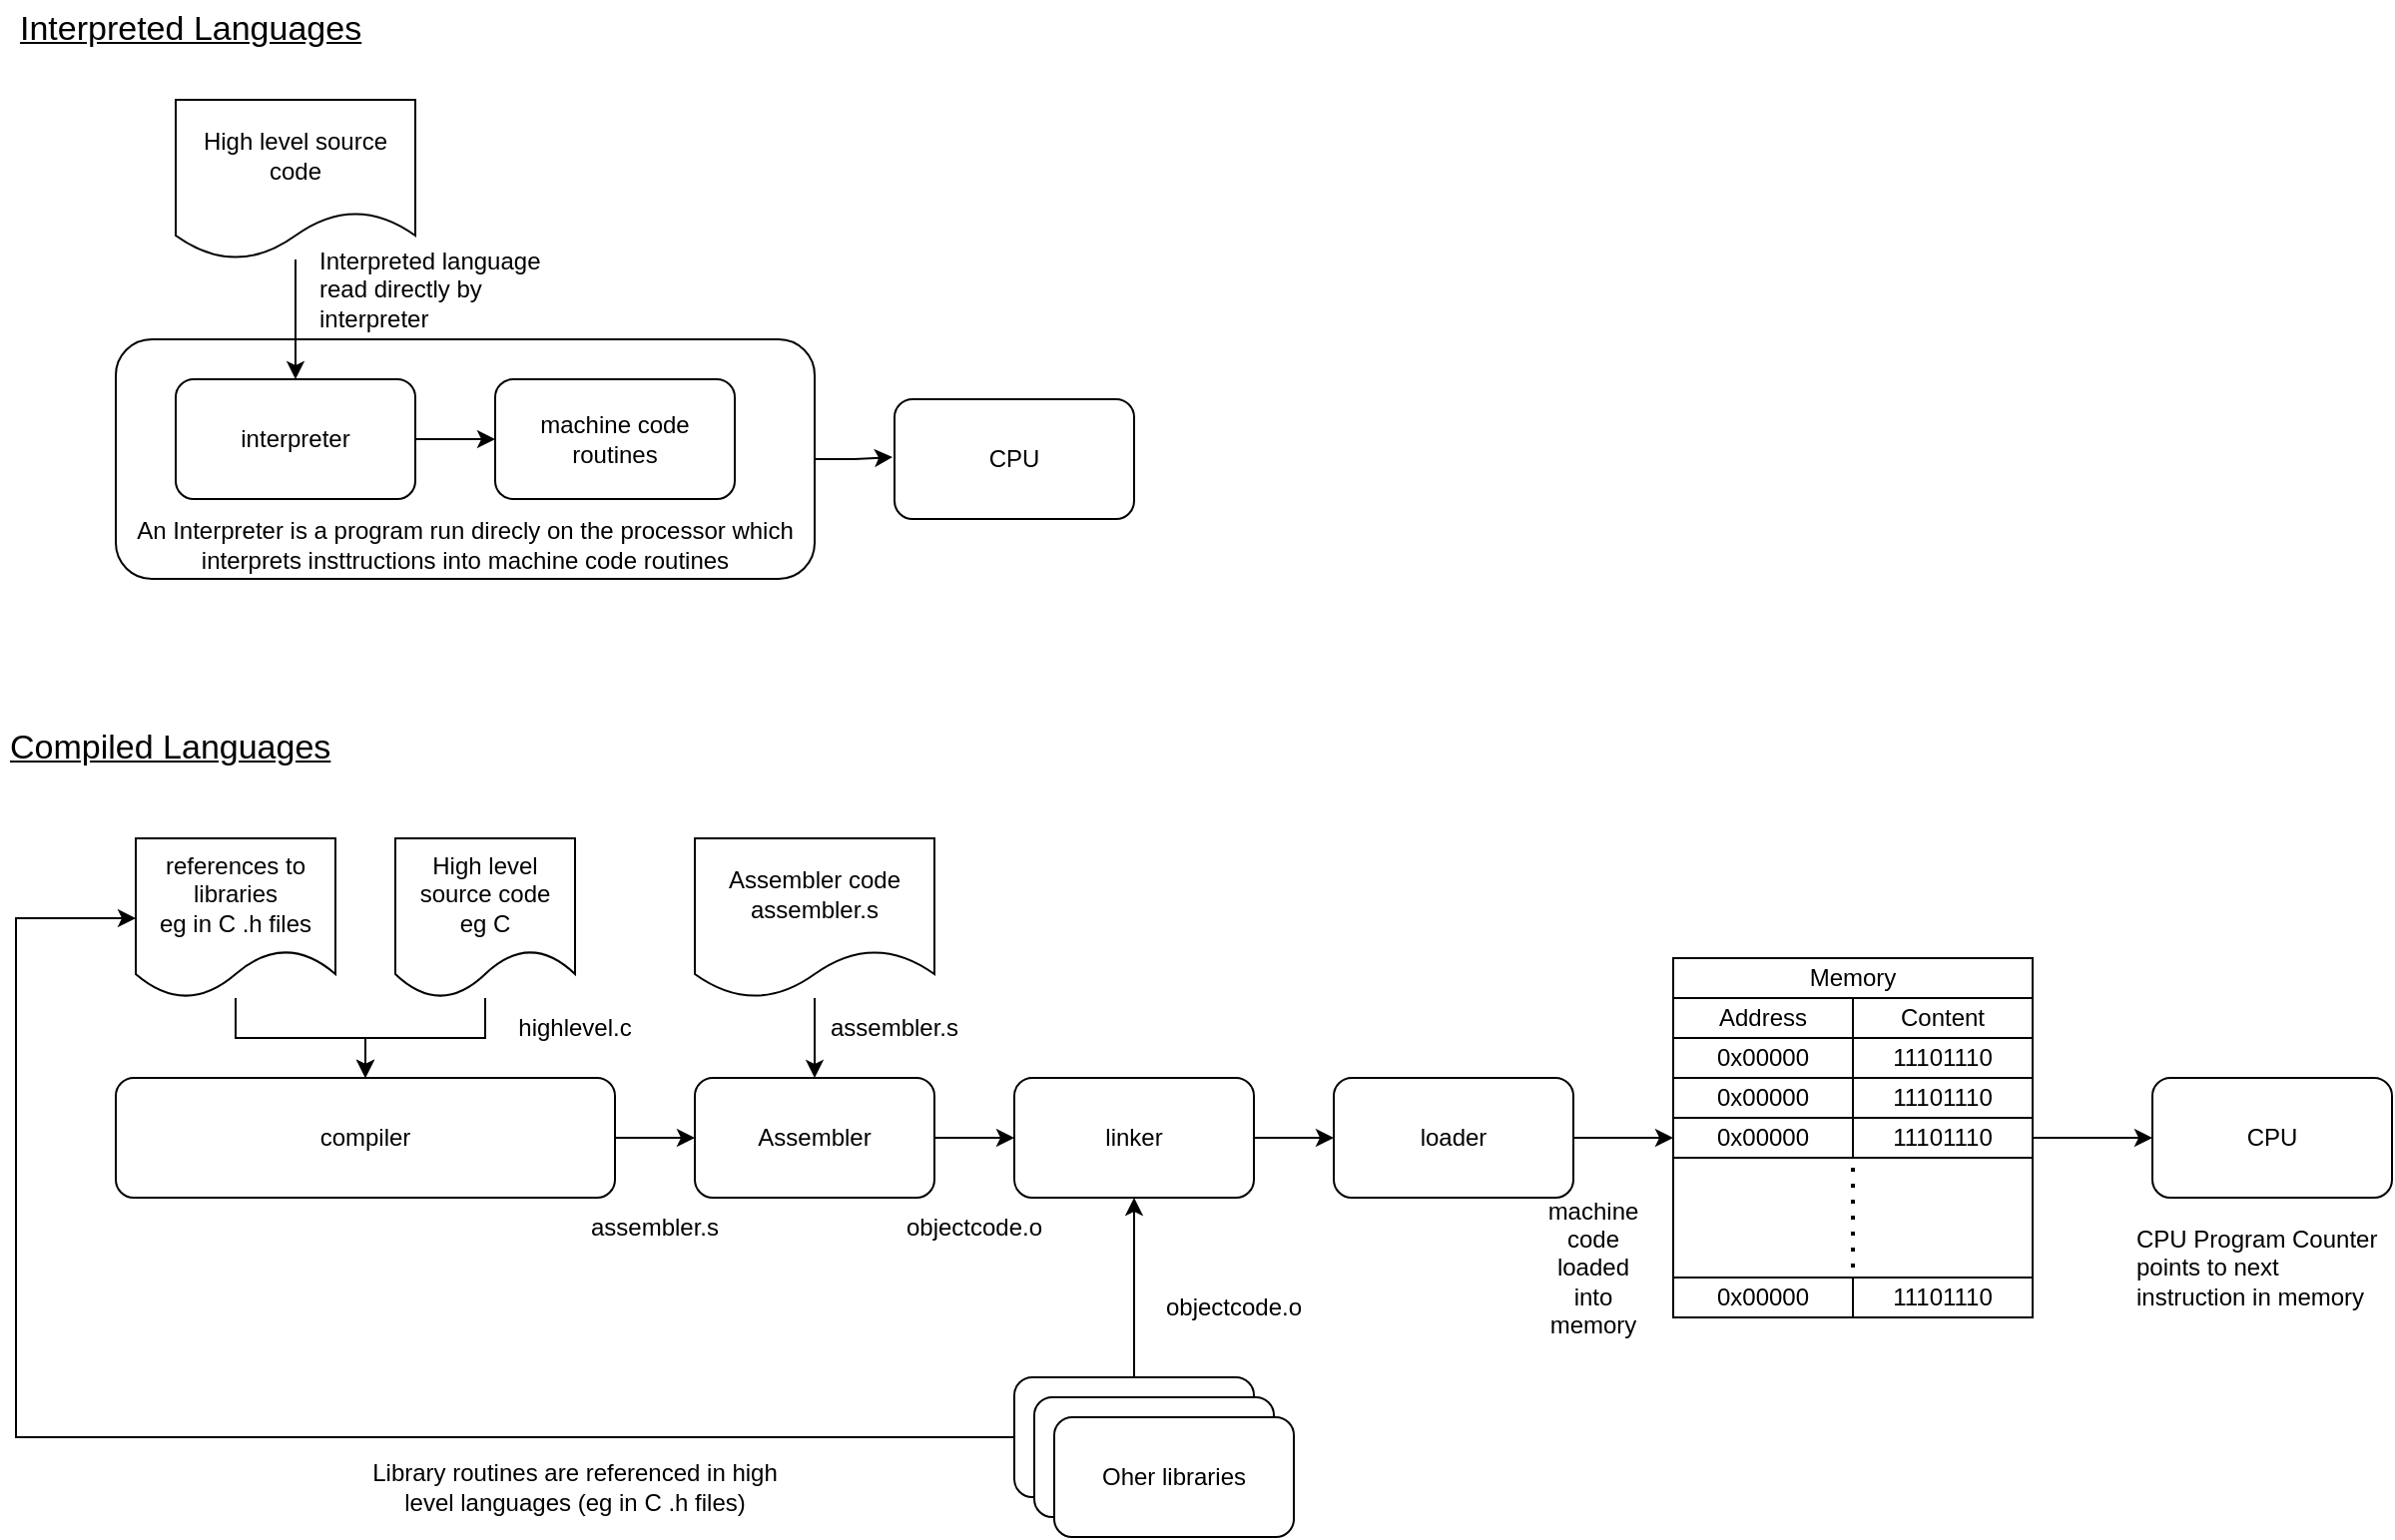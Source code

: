 <mxfile version="24.7.17">
  <diagram name="Page-1" id="Gz3qFFqfpmunqIox2EXV">
    <mxGraphModel dx="910" dy="735" grid="1" gridSize="10" guides="1" tooltips="1" connect="1" arrows="1" fold="1" page="1" pageScale="1" pageWidth="2339" pageHeight="3300" math="0" shadow="0">
      <root>
        <mxCell id="0" />
        <mxCell id="1" parent="0" />
        <mxCell id="F50WeJgsWKhoGxi0qYS9-48" style="edgeStyle=orthogonalEdgeStyle;rounded=0;orthogonalLoop=1;jettySize=auto;html=1;" parent="1" source="F50WeJgsWKhoGxi0qYS9-1" target="F50WeJgsWKhoGxi0qYS9-2" edge="1">
          <mxGeometry relative="1" as="geometry" />
        </mxCell>
        <mxCell id="F50WeJgsWKhoGxi0qYS9-1" value="High level source code" style="shape=document;whiteSpace=wrap;html=1;boundedLbl=1;" parent="1" vertex="1">
          <mxGeometry x="160" y="180" width="120" height="80" as="geometry" />
        </mxCell>
        <mxCell id="F50WeJgsWKhoGxi0qYS9-47" style="edgeStyle=orthogonalEdgeStyle;rounded=0;orthogonalLoop=1;jettySize=auto;html=1;entryX=0;entryY=0.5;entryDx=0;entryDy=0;" parent="1" source="F50WeJgsWKhoGxi0qYS9-2" target="F50WeJgsWKhoGxi0qYS9-3" edge="1">
          <mxGeometry relative="1" as="geometry" />
        </mxCell>
        <mxCell id="F50WeJgsWKhoGxi0qYS9-2" value="interpreter" style="rounded=1;whiteSpace=wrap;html=1;" parent="1" vertex="1">
          <mxGeometry x="160" y="320" width="120" height="60" as="geometry" />
        </mxCell>
        <mxCell id="F50WeJgsWKhoGxi0qYS9-3" value="machine code routines" style="rounded=1;whiteSpace=wrap;html=1;" parent="1" vertex="1">
          <mxGeometry x="320" y="320" width="120" height="60" as="geometry" />
        </mxCell>
        <mxCell id="F50WeJgsWKhoGxi0qYS9-59" value="" style="edgeStyle=orthogonalEdgeStyle;rounded=0;orthogonalLoop=1;jettySize=auto;html=1;" parent="1" source="F50WeJgsWKhoGxi0qYS9-5" target="F50WeJgsWKhoGxi0qYS9-6" edge="1">
          <mxGeometry relative="1" as="geometry" />
        </mxCell>
        <mxCell id="F50WeJgsWKhoGxi0qYS9-5" value="High level source code&lt;div&gt;eg C&lt;/div&gt;" style="shape=document;whiteSpace=wrap;html=1;boundedLbl=1;" parent="1" vertex="1">
          <mxGeometry x="270" y="550" width="90" height="80" as="geometry" />
        </mxCell>
        <mxCell id="F50WeJgsWKhoGxi0qYS9-30" style="edgeStyle=orthogonalEdgeStyle;rounded=0;orthogonalLoop=1;jettySize=auto;html=1;entryX=0;entryY=0.5;entryDx=0;entryDy=0;" parent="1" source="F50WeJgsWKhoGxi0qYS9-6" target="F50WeJgsWKhoGxi0qYS9-7" edge="1">
          <mxGeometry relative="1" as="geometry" />
        </mxCell>
        <mxCell id="F50WeJgsWKhoGxi0qYS9-6" value="compiler" style="rounded=1;whiteSpace=wrap;html=1;" parent="1" vertex="1">
          <mxGeometry x="130" y="670" width="250" height="60" as="geometry" />
        </mxCell>
        <mxCell id="F50WeJgsWKhoGxi0qYS9-31" style="edgeStyle=orthogonalEdgeStyle;rounded=0;orthogonalLoop=1;jettySize=auto;html=1;exitX=1;exitY=0.5;exitDx=0;exitDy=0;entryX=0;entryY=0.5;entryDx=0;entryDy=0;" parent="1" source="F50WeJgsWKhoGxi0qYS9-7" target="F50WeJgsWKhoGxi0qYS9-8" edge="1">
          <mxGeometry relative="1" as="geometry" />
        </mxCell>
        <mxCell id="F50WeJgsWKhoGxi0qYS9-7" value="Assembler" style="rounded=1;whiteSpace=wrap;html=1;" parent="1" vertex="1">
          <mxGeometry x="420" y="670" width="120" height="60" as="geometry" />
        </mxCell>
        <mxCell id="F50WeJgsWKhoGxi0qYS9-32" style="edgeStyle=orthogonalEdgeStyle;rounded=0;orthogonalLoop=1;jettySize=auto;html=1;exitX=1;exitY=0.5;exitDx=0;exitDy=0;entryX=0;entryY=0.5;entryDx=0;entryDy=0;" parent="1" source="F50WeJgsWKhoGxi0qYS9-8" target="F50WeJgsWKhoGxi0qYS9-9" edge="1">
          <mxGeometry relative="1" as="geometry" />
        </mxCell>
        <mxCell id="F50WeJgsWKhoGxi0qYS9-8" value="linker" style="rounded=1;whiteSpace=wrap;html=1;" parent="1" vertex="1">
          <mxGeometry x="580" y="670" width="120" height="60" as="geometry" />
        </mxCell>
        <mxCell id="F50WeJgsWKhoGxi0qYS9-33" style="edgeStyle=orthogonalEdgeStyle;rounded=0;orthogonalLoop=1;jettySize=auto;html=1;exitX=1;exitY=0.5;exitDx=0;exitDy=0;entryX=0;entryY=0.5;entryDx=0;entryDy=0;" parent="1" source="F50WeJgsWKhoGxi0qYS9-9" target="F50WeJgsWKhoGxi0qYS9-16" edge="1">
          <mxGeometry relative="1" as="geometry" />
        </mxCell>
        <mxCell id="F50WeJgsWKhoGxi0qYS9-9" value="loader" style="rounded=1;whiteSpace=wrap;html=1;" parent="1" vertex="1">
          <mxGeometry x="740" y="670" width="120" height="60" as="geometry" />
        </mxCell>
        <mxCell id="F50WeJgsWKhoGxi0qYS9-10" value="CPU" style="rounded=1;whiteSpace=wrap;html=1;" parent="1" vertex="1">
          <mxGeometry x="1150" y="670" width="120" height="60" as="geometry" />
        </mxCell>
        <mxCell id="F50WeJgsWKhoGxi0qYS9-28" value="" style="group" parent="1" vertex="1" connectable="0">
          <mxGeometry x="910" y="610" width="180" height="180" as="geometry" />
        </mxCell>
        <mxCell id="F50WeJgsWKhoGxi0qYS9-19" value="" style="rounded=0;whiteSpace=wrap;html=1;container=0;" parent="F50WeJgsWKhoGxi0qYS9-28" vertex="1">
          <mxGeometry width="180" height="180" as="geometry" />
        </mxCell>
        <mxCell id="F50WeJgsWKhoGxi0qYS9-11" value="11101110" style="rounded=0;whiteSpace=wrap;html=1;container=0;" parent="F50WeJgsWKhoGxi0qYS9-28" vertex="1">
          <mxGeometry x="90" y="40" width="90" height="20" as="geometry" />
        </mxCell>
        <mxCell id="F50WeJgsWKhoGxi0qYS9-12" value="0x00000" style="rounded=0;whiteSpace=wrap;html=1;container=0;" parent="F50WeJgsWKhoGxi0qYS9-28" vertex="1">
          <mxGeometry y="40" width="90" height="20" as="geometry" />
        </mxCell>
        <mxCell id="F50WeJgsWKhoGxi0qYS9-13" value="11101110" style="rounded=0;whiteSpace=wrap;html=1;container=0;" parent="F50WeJgsWKhoGxi0qYS9-28" vertex="1">
          <mxGeometry x="90" y="60" width="90" height="20" as="geometry" />
        </mxCell>
        <mxCell id="F50WeJgsWKhoGxi0qYS9-14" value="0x00000" style="rounded=0;whiteSpace=wrap;html=1;container=0;" parent="F50WeJgsWKhoGxi0qYS9-28" vertex="1">
          <mxGeometry y="60" width="90" height="20" as="geometry" />
        </mxCell>
        <mxCell id="F50WeJgsWKhoGxi0qYS9-15" value="11101110" style="rounded=0;whiteSpace=wrap;html=1;container=0;" parent="F50WeJgsWKhoGxi0qYS9-28" vertex="1">
          <mxGeometry x="90" y="80" width="90" height="20" as="geometry" />
        </mxCell>
        <mxCell id="F50WeJgsWKhoGxi0qYS9-16" value="0x00000" style="rounded=0;whiteSpace=wrap;html=1;container=0;" parent="F50WeJgsWKhoGxi0qYS9-28" vertex="1">
          <mxGeometry y="80" width="90" height="20" as="geometry" />
        </mxCell>
        <mxCell id="F50WeJgsWKhoGxi0qYS9-17" value="11101110" style="rounded=0;whiteSpace=wrap;html=1;container=0;" parent="F50WeJgsWKhoGxi0qYS9-28" vertex="1">
          <mxGeometry x="90" y="160" width="90" height="20" as="geometry" />
        </mxCell>
        <mxCell id="F50WeJgsWKhoGxi0qYS9-18" value="0x00000" style="rounded=0;whiteSpace=wrap;html=1;container=0;" parent="F50WeJgsWKhoGxi0qYS9-28" vertex="1">
          <mxGeometry y="160" width="90" height="20" as="geometry" />
        </mxCell>
        <mxCell id="F50WeJgsWKhoGxi0qYS9-21" value="" style="endArrow=none;dashed=1;html=1;dashPattern=1 3;strokeWidth=2;rounded=0;" parent="F50WeJgsWKhoGxi0qYS9-28" edge="1">
          <mxGeometry width="50" height="50" relative="1" as="geometry">
            <mxPoint x="90" y="105" as="sourcePoint" />
            <mxPoint x="90" y="155" as="targetPoint" />
          </mxGeometry>
        </mxCell>
        <mxCell id="F50WeJgsWKhoGxi0qYS9-23" value="Content" style="rounded=0;whiteSpace=wrap;html=1;container=0;" parent="F50WeJgsWKhoGxi0qYS9-28" vertex="1">
          <mxGeometry x="90" y="20" width="90" height="20" as="geometry" />
        </mxCell>
        <mxCell id="F50WeJgsWKhoGxi0qYS9-24" value="Address" style="rounded=0;whiteSpace=wrap;html=1;container=0;" parent="F50WeJgsWKhoGxi0qYS9-28" vertex="1">
          <mxGeometry y="20" width="90" height="20" as="geometry" />
        </mxCell>
        <mxCell id="F50WeJgsWKhoGxi0qYS9-27" value="Memory" style="rounded=0;whiteSpace=wrap;html=1;container=0;" parent="F50WeJgsWKhoGxi0qYS9-28" vertex="1">
          <mxGeometry width="180" height="20" as="geometry" />
        </mxCell>
        <mxCell id="F50WeJgsWKhoGxi0qYS9-34" style="edgeStyle=orthogonalEdgeStyle;rounded=0;orthogonalLoop=1;jettySize=auto;html=1;entryX=0;entryY=0.5;entryDx=0;entryDy=0;" parent="1" source="F50WeJgsWKhoGxi0qYS9-15" target="F50WeJgsWKhoGxi0qYS9-10" edge="1">
          <mxGeometry relative="1" as="geometry" />
        </mxCell>
        <mxCell id="F50WeJgsWKhoGxi0qYS9-38" style="edgeStyle=orthogonalEdgeStyle;rounded=0;orthogonalLoop=1;jettySize=auto;html=1;entryX=0.5;entryY=0;entryDx=0;entryDy=0;" parent="1" source="F50WeJgsWKhoGxi0qYS9-35" target="F50WeJgsWKhoGxi0qYS9-7" edge="1">
          <mxGeometry relative="1" as="geometry" />
        </mxCell>
        <mxCell id="F50WeJgsWKhoGxi0qYS9-35" value="Assembler code&lt;div&gt;assembler.s&lt;/div&gt;" style="shape=document;whiteSpace=wrap;html=1;boundedLbl=1;" parent="1" vertex="1">
          <mxGeometry x="420" y="550" width="120" height="80" as="geometry" />
        </mxCell>
        <mxCell id="F50WeJgsWKhoGxi0qYS9-37" style="edgeStyle=orthogonalEdgeStyle;rounded=0;orthogonalLoop=1;jettySize=auto;html=1;entryX=0.5;entryY=1;entryDx=0;entryDy=0;" parent="1" source="F50WeJgsWKhoGxi0qYS9-36" target="F50WeJgsWKhoGxi0qYS9-8" edge="1">
          <mxGeometry relative="1" as="geometry" />
        </mxCell>
        <mxCell id="F50WeJgsWKhoGxi0qYS9-60" style="edgeStyle=orthogonalEdgeStyle;rounded=0;orthogonalLoop=1;jettySize=auto;html=1;entryX=0;entryY=0.5;entryDx=0;entryDy=0;" parent="1" source="F50WeJgsWKhoGxi0qYS9-36" target="F50WeJgsWKhoGxi0qYS9-56" edge="1">
          <mxGeometry relative="1" as="geometry">
            <Array as="points">
              <mxPoint x="80" y="850" />
              <mxPoint x="80" y="590" />
            </Array>
          </mxGeometry>
        </mxCell>
        <mxCell id="F50WeJgsWKhoGxi0qYS9-36" value="Oher libraries" style="rounded=1;whiteSpace=wrap;html=1;" parent="1" vertex="1">
          <mxGeometry x="580" y="820" width="120" height="60" as="geometry" />
        </mxCell>
        <mxCell id="F50WeJgsWKhoGxi0qYS9-39" value="objectcode.o" style="text;html=1;align=center;verticalAlign=middle;whiteSpace=wrap;rounded=0;" parent="1" vertex="1">
          <mxGeometry x="530" y="730" width="60" height="30" as="geometry" />
        </mxCell>
        <mxCell id="F50WeJgsWKhoGxi0qYS9-42" value="machine code loaded into memory" style="text;html=1;align=center;verticalAlign=middle;whiteSpace=wrap;rounded=0;" parent="1" vertex="1">
          <mxGeometry x="840" y="750" width="60" height="30" as="geometry" />
        </mxCell>
        <mxCell id="F50WeJgsWKhoGxi0qYS9-43" value="highlevel.c" style="text;html=1;align=center;verticalAlign=middle;whiteSpace=wrap;rounded=0;" parent="1" vertex="1">
          <mxGeometry x="330" y="630" width="60" height="30" as="geometry" />
        </mxCell>
        <mxCell id="F50WeJgsWKhoGxi0qYS9-44" value="assembler.s" style="text;html=1;align=center;verticalAlign=middle;whiteSpace=wrap;rounded=0;" parent="1" vertex="1">
          <mxGeometry x="490" y="630" width="60" height="30" as="geometry" />
        </mxCell>
        <mxCell id="F50WeJgsWKhoGxi0qYS9-45" value="assembler.s" style="text;html=1;align=center;verticalAlign=middle;whiteSpace=wrap;rounded=0;" parent="1" vertex="1">
          <mxGeometry x="370" y="730" width="60" height="30" as="geometry" />
        </mxCell>
        <mxCell id="F50WeJgsWKhoGxi0qYS9-46" value="CPU Program Counter points to next instruction in memory" style="text;html=1;align=left;verticalAlign=middle;whiteSpace=wrap;rounded=0;" parent="1" vertex="1">
          <mxGeometry x="1140" y="750" width="130" height="30" as="geometry" />
        </mxCell>
        <mxCell id="F50WeJgsWKhoGxi0qYS9-49" value="Interpreted language read directly by interpreter" style="text;html=1;align=left;verticalAlign=middle;whiteSpace=wrap;rounded=0;" parent="1" vertex="1">
          <mxGeometry x="230" y="260" width="130" height="30" as="geometry" />
        </mxCell>
        <mxCell id="F50WeJgsWKhoGxi0qYS9-50" value="An Interpreter is a program run direcly on the processor which interprets insttructions into machine code routines" style="rounded=1;whiteSpace=wrap;html=1;align=center;verticalAlign=bottom;fillColor=none;" parent="1" vertex="1">
          <mxGeometry x="130" y="300" width="350" height="120" as="geometry" />
        </mxCell>
        <mxCell id="F50WeJgsWKhoGxi0qYS9-51" style="edgeStyle=orthogonalEdgeStyle;rounded=0;orthogonalLoop=1;jettySize=auto;html=1;entryX=-0.008;entryY=0.65;entryDx=0;entryDy=0;entryPerimeter=0;" parent="1" source="F50WeJgsWKhoGxi0qYS9-50" edge="1">
          <mxGeometry relative="1" as="geometry">
            <mxPoint x="519.04" y="359" as="targetPoint" />
          </mxGeometry>
        </mxCell>
        <mxCell id="F50WeJgsWKhoGxi0qYS9-52" value="objectcode.o" style="text;html=1;align=center;verticalAlign=middle;whiteSpace=wrap;rounded=0;" parent="1" vertex="1">
          <mxGeometry x="660" y="770" width="60" height="30" as="geometry" />
        </mxCell>
        <mxCell id="F50WeJgsWKhoGxi0qYS9-53" value="Oher libraries" style="rounded=1;whiteSpace=wrap;html=1;" parent="1" vertex="1">
          <mxGeometry x="590" y="830" width="120" height="60" as="geometry" />
        </mxCell>
        <mxCell id="F50WeJgsWKhoGxi0qYS9-54" value="Oher libraries" style="rounded=1;whiteSpace=wrap;html=1;" parent="1" vertex="1">
          <mxGeometry x="600" y="840" width="120" height="60" as="geometry" />
        </mxCell>
        <mxCell id="F50WeJgsWKhoGxi0qYS9-58" value="" style="edgeStyle=orthogonalEdgeStyle;rounded=0;orthogonalLoop=1;jettySize=auto;html=1;" parent="1" source="F50WeJgsWKhoGxi0qYS9-56" target="F50WeJgsWKhoGxi0qYS9-6" edge="1">
          <mxGeometry relative="1" as="geometry" />
        </mxCell>
        <mxCell id="F50WeJgsWKhoGxi0qYS9-56" value="references to libraries&lt;div&gt;eg in C .h files&lt;/div&gt;" style="shape=document;whiteSpace=wrap;html=1;boundedLbl=1;" parent="1" vertex="1">
          <mxGeometry x="140" y="550" width="100" height="80" as="geometry" />
        </mxCell>
        <mxCell id="F50WeJgsWKhoGxi0qYS9-61" value="Library routines are referenced in high level languages (eg in C .h files)" style="text;html=1;align=center;verticalAlign=middle;whiteSpace=wrap;rounded=0;" parent="1" vertex="1">
          <mxGeometry x="255" y="860" width="210" height="30" as="geometry" />
        </mxCell>
        <mxCell id="F50WeJgsWKhoGxi0qYS9-62" value="Interpreted Languages" style="text;html=1;align=left;verticalAlign=middle;whiteSpace=wrap;rounded=0;fontStyle=4;fontSize=17;" parent="1" vertex="1">
          <mxGeometry x="80" y="130" width="180" height="30" as="geometry" />
        </mxCell>
        <mxCell id="F50WeJgsWKhoGxi0qYS9-63" value="Compiled Languages" style="text;html=1;align=left;verticalAlign=middle;whiteSpace=wrap;rounded=0;fontSize=17;fontStyle=4" parent="1" vertex="1">
          <mxGeometry x="75" y="490" width="180" height="30" as="geometry" />
        </mxCell>
        <mxCell id="-TOEnIOmlSDQyBSYcw32-1" value="CPU" style="rounded=1;whiteSpace=wrap;html=1;" vertex="1" parent="1">
          <mxGeometry x="520" y="330" width="120" height="60" as="geometry" />
        </mxCell>
      </root>
    </mxGraphModel>
  </diagram>
</mxfile>

